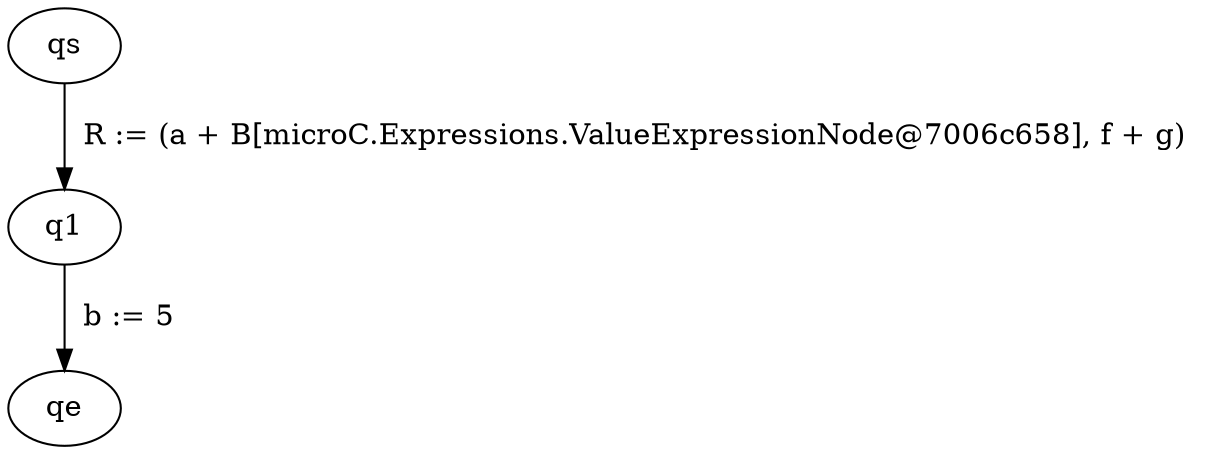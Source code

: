digraph ProgramGraph{
"qs" -> "q1" [label="  R := (a + B[microC.Expressions.ValueExpressionNode@7006c658], f + g)   "] 
"q1" -> "qe" [label="  b := 5   "] 
}